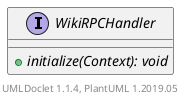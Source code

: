 @startuml

    interface WikiRPCHandler [[WikiRPCHandler.html]] {
        {abstract} +initialize(Context): void
    }


    center footer UMLDoclet 1.1.4, PlantUML 1.2019.05
@enduml
